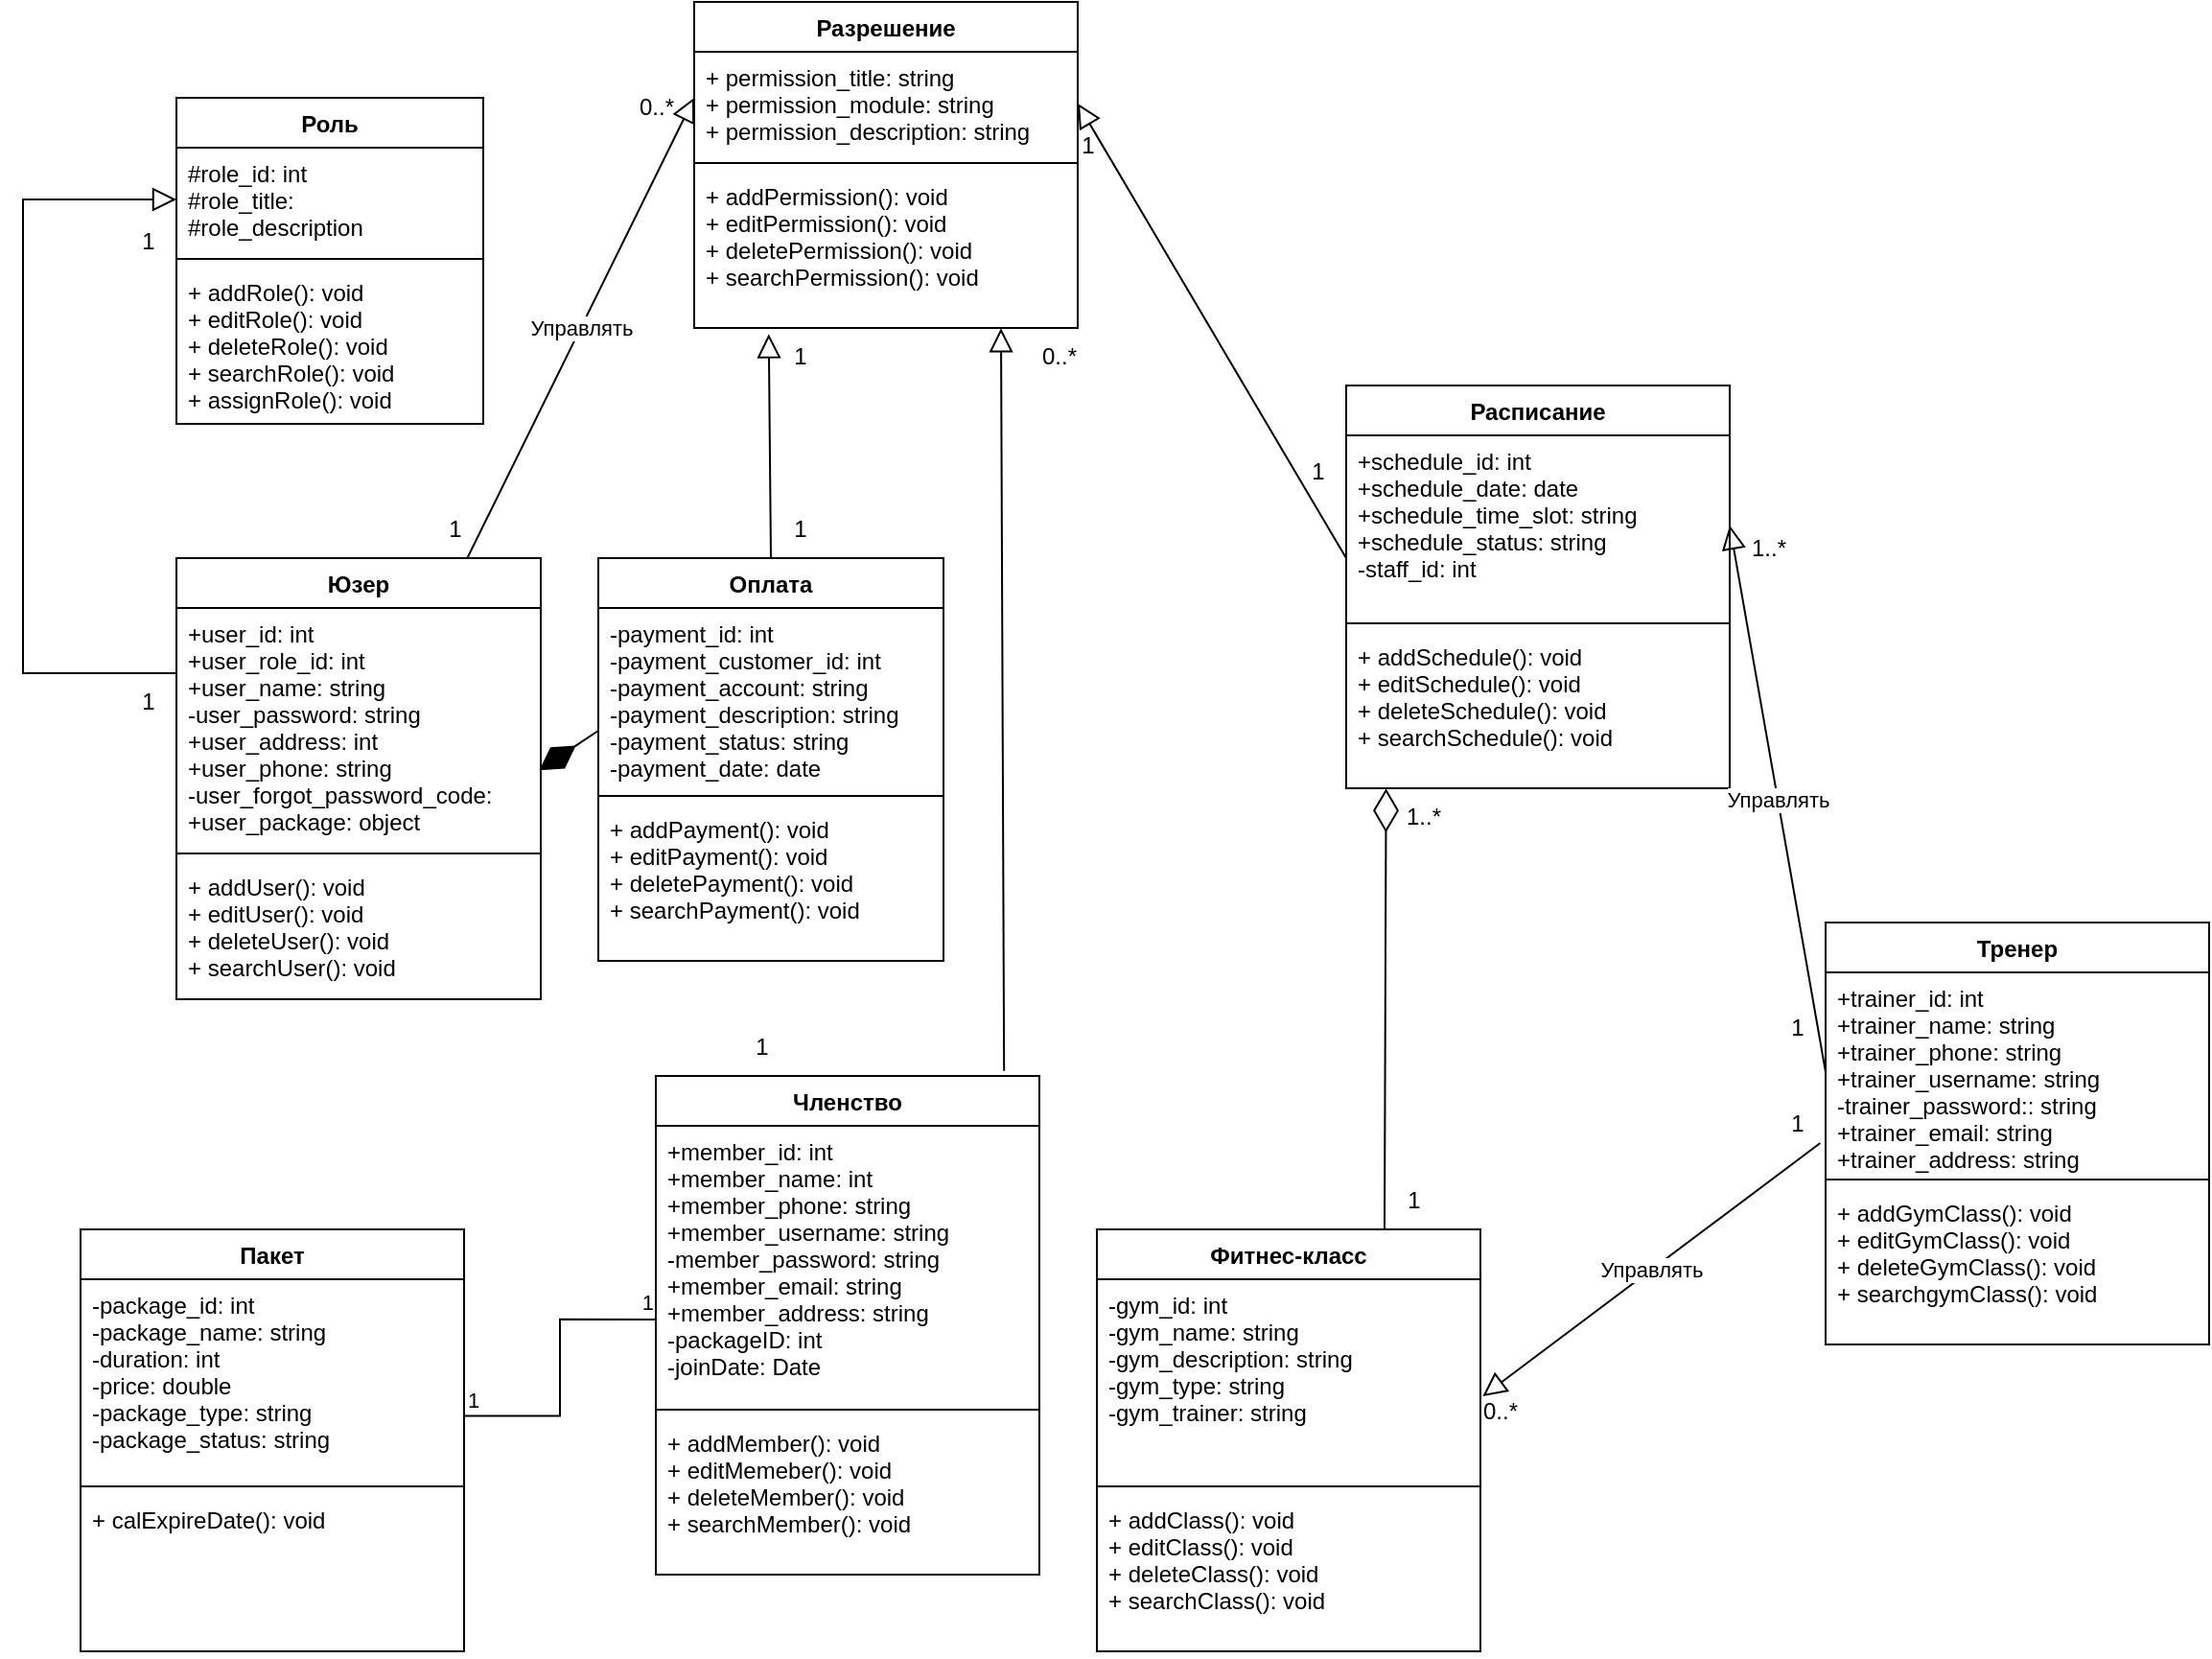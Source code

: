 <mxfile version="20.6.0" type="github">
  <diagram id="WYeUHidmFiiZNaIuLNMJ" name="Trang-1">
    <mxGraphModel dx="1483" dy="881" grid="1" gridSize="10" guides="1" tooltips="1" connect="1" arrows="1" fold="1" page="1" pageScale="1" pageWidth="1200" pageHeight="1000" math="0" shadow="0">
      <root>
        <mxCell id="0" />
        <mxCell id="1" parent="0" />
        <mxCell id="-pLYyJbbYM-8aUXMgN09-1" value="Роль" style="swimlane;fontStyle=1;align=center;verticalAlign=top;childLayout=stackLayout;horizontal=1;startSize=26;horizontalStack=0;resizeParent=1;resizeParentMax=0;resizeLast=0;collapsible=1;marginBottom=0;" parent="1" vertex="1">
          <mxGeometry x="120" y="100" width="160" height="170" as="geometry" />
        </mxCell>
        <mxCell id="-pLYyJbbYM-8aUXMgN09-2" value="#role_id: int&#xa;#role_title:&#xa;#role_description&#xa;" style="text;strokeColor=none;fillColor=none;align=left;verticalAlign=top;spacingLeft=4;spacingRight=4;overflow=hidden;rotatable=0;points=[[0,0.5],[1,0.5]];portConstraint=eastwest;" parent="-pLYyJbbYM-8aUXMgN09-1" vertex="1">
          <mxGeometry y="26" width="160" height="54" as="geometry" />
        </mxCell>
        <mxCell id="-pLYyJbbYM-8aUXMgN09-3" value="" style="line;strokeWidth=1;fillColor=none;align=left;verticalAlign=middle;spacingTop=-1;spacingLeft=3;spacingRight=3;rotatable=0;labelPosition=right;points=[];portConstraint=eastwest;strokeColor=inherit;" parent="-pLYyJbbYM-8aUXMgN09-1" vertex="1">
          <mxGeometry y="80" width="160" height="8" as="geometry" />
        </mxCell>
        <mxCell id="-pLYyJbbYM-8aUXMgN09-4" value="+ addRole(): void&#xa;+ editRole(): void&#xa;+ deleteRole(): void&#xa;+ searchRole(): void&#xa;+ assignRole(): void" style="text;strokeColor=none;fillColor=none;align=left;verticalAlign=top;spacingLeft=4;spacingRight=4;overflow=hidden;rotatable=0;points=[[0,0.5],[1,0.5]];portConstraint=eastwest;" parent="-pLYyJbbYM-8aUXMgN09-1" vertex="1">
          <mxGeometry y="88" width="160" height="82" as="geometry" />
        </mxCell>
        <mxCell id="-pLYyJbbYM-8aUXMgN09-5" value="Разрешение" style="swimlane;fontStyle=1;align=center;verticalAlign=top;childLayout=stackLayout;horizontal=1;startSize=26;horizontalStack=0;resizeParent=1;resizeParentMax=0;resizeLast=0;collapsible=1;marginBottom=0;" parent="1" vertex="1">
          <mxGeometry x="390" y="50" width="200" height="170" as="geometry" />
        </mxCell>
        <mxCell id="-pLYyJbbYM-8aUXMgN09-6" value="+ permission_title: string&#xa;+ permission_module: string&#xa;+ permission_description: string&#xa;" style="text;strokeColor=none;fillColor=none;align=left;verticalAlign=top;spacingLeft=4;spacingRight=4;overflow=hidden;rotatable=0;points=[[0,0.5],[1,0.5]];portConstraint=eastwest;" parent="-pLYyJbbYM-8aUXMgN09-5" vertex="1">
          <mxGeometry y="26" width="200" height="54" as="geometry" />
        </mxCell>
        <mxCell id="-pLYyJbbYM-8aUXMgN09-7" value="" style="line;strokeWidth=1;fillColor=none;align=left;verticalAlign=middle;spacingTop=-1;spacingLeft=3;spacingRight=3;rotatable=0;labelPosition=right;points=[];portConstraint=eastwest;strokeColor=inherit;" parent="-pLYyJbbYM-8aUXMgN09-5" vertex="1">
          <mxGeometry y="80" width="200" height="8" as="geometry" />
        </mxCell>
        <mxCell id="-pLYyJbbYM-8aUXMgN09-8" value="+ addPermission(): void&#xa;+ editPermission(): void&#xa;+ deletePermission(): void&#xa;+ searchPermission(): void" style="text;strokeColor=none;fillColor=none;align=left;verticalAlign=top;spacingLeft=4;spacingRight=4;overflow=hidden;rotatable=0;points=[[0,0.5],[1,0.5]];portConstraint=eastwest;" parent="-pLYyJbbYM-8aUXMgN09-5" vertex="1">
          <mxGeometry y="88" width="200" height="82" as="geometry" />
        </mxCell>
        <mxCell id="-pLYyJbbYM-8aUXMgN09-11" value="Управлять" style="endArrow=block;endFill=0;html=1;rounded=0;entryX=0;entryY=0.5;entryDx=0;entryDy=0;endSize=10;" parent="1" edge="1" source="-pLYyJbbYM-8aUXMgN09-13">
          <mxGeometry width="160" relative="1" as="geometry">
            <mxPoint x="310" y="450" as="sourcePoint" />
            <mxPoint x="390" y="100" as="targetPoint" />
            <Array as="points" />
          </mxGeometry>
        </mxCell>
        <mxCell id="-pLYyJbbYM-8aUXMgN09-13" value="Юзер" style="swimlane;fontStyle=1;align=center;verticalAlign=top;childLayout=stackLayout;horizontal=1;startSize=26;horizontalStack=0;resizeParent=1;resizeParentMax=0;resizeLast=0;collapsible=1;marginBottom=0;" parent="1" vertex="1">
          <mxGeometry x="120" y="340" width="190" height="230" as="geometry" />
        </mxCell>
        <mxCell id="-pLYyJbbYM-8aUXMgN09-14" value="+user_id: int&#xa;+user_role_id: int&#xa;+user_name: string&#xa;-user_password: string&#xa;+user_address: int&#xa;+user_phone: string&#xa;-user_forgot_password_code: &#xa;+user_package: object&#xa;" style="text;strokeColor=none;fillColor=none;align=left;verticalAlign=top;spacingLeft=4;spacingRight=4;overflow=hidden;rotatable=0;points=[[0,0.5],[1,0.5]];portConstraint=eastwest;" parent="-pLYyJbbYM-8aUXMgN09-13" vertex="1">
          <mxGeometry y="26" width="190" height="124" as="geometry" />
        </mxCell>
        <mxCell id="-pLYyJbbYM-8aUXMgN09-12" value="" style="endArrow=block;endFill=0;html=1;rounded=0;exitX=1;exitY=0.5;exitDx=0;exitDy=0;entryX=0;entryY=0.5;entryDx=0;entryDy=0;endSize=10;" parent="-pLYyJbbYM-8aUXMgN09-13" target="-pLYyJbbYM-8aUXMgN09-2" edge="1">
          <mxGeometry width="160" relative="1" as="geometry">
            <mxPoint y="60" as="sourcePoint" />
            <mxPoint x="100" y="-70" as="targetPoint" />
            <Array as="points">
              <mxPoint x="-80" y="60" />
              <mxPoint x="-80" y="-187" />
            </Array>
          </mxGeometry>
        </mxCell>
        <mxCell id="-pLYyJbbYM-8aUXMgN09-15" value="" style="line;strokeWidth=1;fillColor=none;align=left;verticalAlign=middle;spacingTop=-1;spacingLeft=3;spacingRight=3;rotatable=0;labelPosition=right;points=[];portConstraint=eastwest;strokeColor=inherit;" parent="-pLYyJbbYM-8aUXMgN09-13" vertex="1">
          <mxGeometry y="150" width="190" height="8" as="geometry" />
        </mxCell>
        <mxCell id="-pLYyJbbYM-8aUXMgN09-16" value="+ addUser(): void&#xa;+ editUser(): void&#xa;+ deleteUser(): void&#xa;+ searchUser(): void" style="text;strokeColor=none;fillColor=none;align=left;verticalAlign=top;spacingLeft=4;spacingRight=4;overflow=hidden;rotatable=0;points=[[0,0.5],[1,0.5]];portConstraint=eastwest;" parent="-pLYyJbbYM-8aUXMgN09-13" vertex="1">
          <mxGeometry y="158" width="190" height="72" as="geometry" />
        </mxCell>
        <mxCell id="NXQbgoOT6J30_Qj2V6Mh-7" value="Членство" style="swimlane;fontStyle=1;align=center;verticalAlign=top;childLayout=stackLayout;horizontal=1;startSize=26;horizontalStack=0;resizeParent=1;resizeParentMax=0;resizeLast=0;collapsible=1;marginBottom=0;" vertex="1" parent="1">
          <mxGeometry x="370" y="610" width="200" height="260" as="geometry" />
        </mxCell>
        <mxCell id="NXQbgoOT6J30_Qj2V6Mh-8" value="+member_id: int&#xa;+member_name: int&#xa;+member_phone: string&#xa;+member_username: string&#xa;-member_password: string&#xa;+member_email: string&#xa;+member_address: string &#xa;-packageID: int&#xa;-joinDate: Date" style="text;strokeColor=none;fillColor=none;align=left;verticalAlign=top;spacingLeft=4;spacingRight=4;overflow=hidden;rotatable=0;points=[[0,0.5],[1,0.5]];portConstraint=eastwest;" vertex="1" parent="NXQbgoOT6J30_Qj2V6Mh-7">
          <mxGeometry y="26" width="200" height="144" as="geometry" />
        </mxCell>
        <mxCell id="NXQbgoOT6J30_Qj2V6Mh-9" value="" style="line;strokeWidth=1;fillColor=none;align=left;verticalAlign=middle;spacingTop=-1;spacingLeft=3;spacingRight=3;rotatable=0;labelPosition=right;points=[];portConstraint=eastwest;strokeColor=inherit;" vertex="1" parent="NXQbgoOT6J30_Qj2V6Mh-7">
          <mxGeometry y="170" width="200" height="8" as="geometry" />
        </mxCell>
        <mxCell id="NXQbgoOT6J30_Qj2V6Mh-10" value="+ addMember(): void&#xa;+ editMemeber(): void&#xa;+ deleteMember(): void&#xa;+ searchMember(): void" style="text;strokeColor=none;fillColor=none;align=left;verticalAlign=top;spacingLeft=4;spacingRight=4;overflow=hidden;rotatable=0;points=[[0,0.5],[1,0.5]];portConstraint=eastwest;" vertex="1" parent="NXQbgoOT6J30_Qj2V6Mh-7">
          <mxGeometry y="178" width="200" height="82" as="geometry" />
        </mxCell>
        <mxCell id="NXQbgoOT6J30_Qj2V6Mh-12" value="Пакет" style="swimlane;fontStyle=1;align=center;verticalAlign=top;childLayout=stackLayout;horizontal=1;startSize=26;horizontalStack=0;resizeParent=1;resizeParentMax=0;resizeLast=0;collapsible=1;marginBottom=0;" vertex="1" parent="1">
          <mxGeometry x="70" y="690" width="200" height="220" as="geometry" />
        </mxCell>
        <mxCell id="NXQbgoOT6J30_Qj2V6Mh-13" value="-package_id: int&#xa;-package_name: string&#xa;-duration: int&#xa;-price: double&#xa;-package_type: string&#xa;-package_status: string" style="text;strokeColor=none;fillColor=none;align=left;verticalAlign=top;spacingLeft=4;spacingRight=4;overflow=hidden;rotatable=0;points=[[0,0.5],[1,0.5]];portConstraint=eastwest;" vertex="1" parent="NXQbgoOT6J30_Qj2V6Mh-12">
          <mxGeometry y="26" width="200" height="104" as="geometry" />
        </mxCell>
        <mxCell id="NXQbgoOT6J30_Qj2V6Mh-14" value="" style="line;strokeWidth=1;fillColor=none;align=left;verticalAlign=middle;spacingTop=-1;spacingLeft=3;spacingRight=3;rotatable=0;labelPosition=right;points=[];portConstraint=eastwest;strokeColor=inherit;" vertex="1" parent="NXQbgoOT6J30_Qj2V6Mh-12">
          <mxGeometry y="130" width="200" height="8" as="geometry" />
        </mxCell>
        <mxCell id="NXQbgoOT6J30_Qj2V6Mh-15" value="+ calExpireDate(): void" style="text;strokeColor=none;fillColor=none;align=left;verticalAlign=top;spacingLeft=4;spacingRight=4;overflow=hidden;rotatable=0;points=[[0,0.5],[1,0.5]];portConstraint=eastwest;" vertex="1" parent="NXQbgoOT6J30_Qj2V6Mh-12">
          <mxGeometry y="138" width="200" height="82" as="geometry" />
        </mxCell>
        <mxCell id="NXQbgoOT6J30_Qj2V6Mh-17" value="" style="endArrow=none;html=1;edgeStyle=orthogonalEdgeStyle;rounded=0;exitX=1;exitY=0.685;exitDx=0;exitDy=0;exitPerimeter=0;entryX=-0.002;entryY=0.701;entryDx=0;entryDy=0;entryPerimeter=0;" edge="1" parent="1" source="NXQbgoOT6J30_Qj2V6Mh-13" target="NXQbgoOT6J30_Qj2V6Mh-8">
          <mxGeometry relative="1" as="geometry">
            <mxPoint x="300" y="750" as="sourcePoint" />
            <mxPoint x="460" y="750" as="targetPoint" />
          </mxGeometry>
        </mxCell>
        <mxCell id="NXQbgoOT6J30_Qj2V6Mh-18" value="1" style="edgeLabel;resizable=0;html=1;align=left;verticalAlign=bottom;" connectable="0" vertex="1" parent="NXQbgoOT6J30_Qj2V6Mh-17">
          <mxGeometry x="-1" relative="1" as="geometry" />
        </mxCell>
        <mxCell id="NXQbgoOT6J30_Qj2V6Mh-19" value="1" style="edgeLabel;resizable=0;html=1;align=right;verticalAlign=bottom;" connectable="0" vertex="1" parent="NXQbgoOT6J30_Qj2V6Mh-17">
          <mxGeometry x="1" relative="1" as="geometry" />
        </mxCell>
        <mxCell id="NXQbgoOT6J30_Qj2V6Mh-20" value="" style="endArrow=block;endFill=0;html=1;rounded=0;exitX=0.908;exitY=-0.01;exitDx=0;exitDy=0;entryX=0.8;entryY=1.002;entryDx=0;entryDy=0;entryPerimeter=0;exitPerimeter=0;endSize=10;" edge="1" parent="1" source="NXQbgoOT6J30_Qj2V6Mh-7" target="-pLYyJbbYM-8aUXMgN09-8">
          <mxGeometry width="160" relative="1" as="geometry">
            <mxPoint x="360" y="450" as="sourcePoint" />
            <mxPoint x="520" y="450" as="targetPoint" />
          </mxGeometry>
        </mxCell>
        <mxCell id="NXQbgoOT6J30_Qj2V6Mh-21" value="Расписание" style="swimlane;fontStyle=1;align=center;verticalAlign=top;childLayout=stackLayout;horizontal=1;startSize=26;horizontalStack=0;resizeParent=1;resizeParentMax=0;resizeLast=0;collapsible=1;marginBottom=0;" vertex="1" parent="1">
          <mxGeometry x="730" y="250" width="200" height="210" as="geometry" />
        </mxCell>
        <mxCell id="NXQbgoOT6J30_Qj2V6Mh-22" value="+schedule_id: int&#xa;+schedule_date: date&#xa;+schedule_time_slot: string&#xa;+schedule_status: string&#xa;-staff_id: int" style="text;strokeColor=none;fillColor=none;align=left;verticalAlign=top;spacingLeft=4;spacingRight=4;overflow=hidden;rotatable=0;points=[[0,0.5],[1,0.5]];portConstraint=eastwest;" vertex="1" parent="NXQbgoOT6J30_Qj2V6Mh-21">
          <mxGeometry y="26" width="200" height="94" as="geometry" />
        </mxCell>
        <mxCell id="NXQbgoOT6J30_Qj2V6Mh-23" value="" style="line;strokeWidth=1;fillColor=none;align=left;verticalAlign=middle;spacingTop=-1;spacingLeft=3;spacingRight=3;rotatable=0;labelPosition=right;points=[];portConstraint=eastwest;strokeColor=inherit;" vertex="1" parent="NXQbgoOT6J30_Qj2V6Mh-21">
          <mxGeometry y="120" width="200" height="8" as="geometry" />
        </mxCell>
        <mxCell id="NXQbgoOT6J30_Qj2V6Mh-24" value="+ addSchedule(): void&#xa;+ editSchedule(): void&#xa;+ deleteSchedule(): void&#xa;+ searchSchedule(): void" style="text;strokeColor=none;fillColor=none;align=left;verticalAlign=top;spacingLeft=4;spacingRight=4;overflow=hidden;rotatable=0;points=[[0,0.5],[1,0.5]];portConstraint=eastwest;" vertex="1" parent="NXQbgoOT6J30_Qj2V6Mh-21">
          <mxGeometry y="128" width="200" height="82" as="geometry" />
        </mxCell>
        <mxCell id="NXQbgoOT6J30_Qj2V6Mh-30" value="Фитнес-класс" style="swimlane;fontStyle=1;align=center;verticalAlign=top;childLayout=stackLayout;horizontal=1;startSize=26;horizontalStack=0;resizeParent=1;resizeParentMax=0;resizeLast=0;collapsible=1;marginBottom=0;" vertex="1" parent="1">
          <mxGeometry x="600" y="690" width="200" height="220" as="geometry" />
        </mxCell>
        <mxCell id="NXQbgoOT6J30_Qj2V6Mh-31" value="-gym_id: int&#xa;-gym_name: string&#xa;-gym_description: string&#xa;-gym_type: string&#xa;-gym_trainer: string" style="text;strokeColor=none;fillColor=none;align=left;verticalAlign=top;spacingLeft=4;spacingRight=4;overflow=hidden;rotatable=0;points=[[0,0.5],[1,0.5]];portConstraint=eastwest;" vertex="1" parent="NXQbgoOT6J30_Qj2V6Mh-30">
          <mxGeometry y="26" width="200" height="104" as="geometry" />
        </mxCell>
        <mxCell id="NXQbgoOT6J30_Qj2V6Mh-32" value="" style="line;strokeWidth=1;fillColor=none;align=left;verticalAlign=middle;spacingTop=-1;spacingLeft=3;spacingRight=3;rotatable=0;labelPosition=right;points=[];portConstraint=eastwest;strokeColor=inherit;" vertex="1" parent="NXQbgoOT6J30_Qj2V6Mh-30">
          <mxGeometry y="130" width="200" height="8" as="geometry" />
        </mxCell>
        <mxCell id="NXQbgoOT6J30_Qj2V6Mh-33" value="+ addClass(): void&#xa;+ editClass(): void&#xa;+ deleteClass(): void&#xa;+ searchClass(): void" style="text;strokeColor=none;fillColor=none;align=left;verticalAlign=top;spacingLeft=4;spacingRight=4;overflow=hidden;rotatable=0;points=[[0,0.5],[1,0.5]];portConstraint=eastwest;" vertex="1" parent="NXQbgoOT6J30_Qj2V6Mh-30">
          <mxGeometry y="138" width="200" height="82" as="geometry" />
        </mxCell>
        <mxCell id="NXQbgoOT6J30_Qj2V6Mh-35" value="Оплата" style="swimlane;fontStyle=1;align=center;verticalAlign=top;childLayout=stackLayout;horizontal=1;startSize=26;horizontalStack=0;resizeParent=1;resizeParentMax=0;resizeLast=0;collapsible=1;marginBottom=0;" vertex="1" parent="1">
          <mxGeometry x="340" y="340" width="180" height="210" as="geometry" />
        </mxCell>
        <mxCell id="NXQbgoOT6J30_Qj2V6Mh-36" value="-payment_id: int&#xa;-payment_customer_id: int&#xa;-payment_account: string&#xa;-payment_description: string&#xa;-payment_status: string&#xa;-payment_date: date" style="text;strokeColor=none;fillColor=none;align=left;verticalAlign=top;spacingLeft=4;spacingRight=4;overflow=hidden;rotatable=0;points=[[0,0.5],[1,0.5]];portConstraint=eastwest;" vertex="1" parent="NXQbgoOT6J30_Qj2V6Mh-35">
          <mxGeometry y="26" width="180" height="94" as="geometry" />
        </mxCell>
        <mxCell id="NXQbgoOT6J30_Qj2V6Mh-37" value="" style="line;strokeWidth=1;fillColor=none;align=left;verticalAlign=middle;spacingTop=-1;spacingLeft=3;spacingRight=3;rotatable=0;labelPosition=right;points=[];portConstraint=eastwest;strokeColor=inherit;" vertex="1" parent="NXQbgoOT6J30_Qj2V6Mh-35">
          <mxGeometry y="120" width="180" height="8" as="geometry" />
        </mxCell>
        <mxCell id="NXQbgoOT6J30_Qj2V6Mh-38" value="+ addPayment(): void&#xa;+ editPayment(): void&#xa;+ deletePayment(): void&#xa;+ searchPayment(): void" style="text;strokeColor=none;fillColor=none;align=left;verticalAlign=top;spacingLeft=4;spacingRight=4;overflow=hidden;rotatable=0;points=[[0,0.5],[1,0.5]];portConstraint=eastwest;" vertex="1" parent="NXQbgoOT6J30_Qj2V6Mh-35">
          <mxGeometry y="128" width="180" height="82" as="geometry" />
        </mxCell>
        <mxCell id="NXQbgoOT6J30_Qj2V6Mh-39" value="" style="endArrow=block;endFill=0;html=1;rounded=0;entryX=1;entryY=0.5;entryDx=0;entryDy=0;exitX=0;exitY=0.681;exitDx=0;exitDy=0;exitPerimeter=0;endSize=10;" edge="1" parent="1" source="NXQbgoOT6J30_Qj2V6Mh-22" target="-pLYyJbbYM-8aUXMgN09-6">
          <mxGeometry width="160" relative="1" as="geometry">
            <mxPoint x="710" y="200" as="sourcePoint" />
            <mxPoint x="640" y="350" as="targetPoint" />
          </mxGeometry>
        </mxCell>
        <mxCell id="NXQbgoOT6J30_Qj2V6Mh-40" value="Тренер" style="swimlane;fontStyle=1;align=center;verticalAlign=top;childLayout=stackLayout;horizontal=1;startSize=26;horizontalStack=0;resizeParent=1;resizeParentMax=0;resizeLast=0;collapsible=1;marginBottom=0;" vertex="1" parent="1">
          <mxGeometry x="980" y="530" width="200" height="220" as="geometry" />
        </mxCell>
        <mxCell id="NXQbgoOT6J30_Qj2V6Mh-41" value="+trainer_id: int&#xa;+trainer_name: string&#xa;+trainer_phone: string&#xa;+trainer_username: string&#xa;-trainer_password:: string&#xa;+trainer_email: string&#xa;+trainer_address: string" style="text;strokeColor=none;fillColor=none;align=left;verticalAlign=top;spacingLeft=4;spacingRight=4;overflow=hidden;rotatable=0;points=[[0,0.5],[1,0.5]];portConstraint=eastwest;" vertex="1" parent="NXQbgoOT6J30_Qj2V6Mh-40">
          <mxGeometry y="26" width="200" height="104" as="geometry" />
        </mxCell>
        <mxCell id="NXQbgoOT6J30_Qj2V6Mh-42" value="" style="line;strokeWidth=1;fillColor=none;align=left;verticalAlign=middle;spacingTop=-1;spacingLeft=3;spacingRight=3;rotatable=0;labelPosition=right;points=[];portConstraint=eastwest;strokeColor=inherit;" vertex="1" parent="NXQbgoOT6J30_Qj2V6Mh-40">
          <mxGeometry y="130" width="200" height="8" as="geometry" />
        </mxCell>
        <mxCell id="NXQbgoOT6J30_Qj2V6Mh-43" value="+ addGymClass(): void&#xa;+ editGymClass(): void&#xa;+ deleteGymClass(): void&#xa;+ searchgymClass(): void" style="text;strokeColor=none;fillColor=none;align=left;verticalAlign=top;spacingLeft=4;spacingRight=4;overflow=hidden;rotatable=0;points=[[0,0.5],[1,0.5]];portConstraint=eastwest;" vertex="1" parent="NXQbgoOT6J30_Qj2V6Mh-40">
          <mxGeometry y="138" width="200" height="82" as="geometry" />
        </mxCell>
        <mxCell id="NXQbgoOT6J30_Qj2V6Mh-44" value="Управлять" style="endArrow=block;endFill=0;html=1;rounded=0;exitX=0;exitY=0.5;exitDx=0;exitDy=0;entryX=1;entryY=0.5;entryDx=0;entryDy=0;endSize=10;" edge="1" parent="1" source="NXQbgoOT6J30_Qj2V6Mh-41" target="NXQbgoOT6J30_Qj2V6Mh-22">
          <mxGeometry width="160" relative="1" as="geometry">
            <mxPoint x="470" y="650" as="sourcePoint" />
            <mxPoint x="630" y="650" as="targetPoint" />
          </mxGeometry>
        </mxCell>
        <mxCell id="NXQbgoOT6J30_Qj2V6Mh-45" value="Управлять" style="endArrow=block;endFill=0;html=1;rounded=0;exitX=-0.014;exitY=0.856;exitDx=0;exitDy=0;exitPerimeter=0;entryX=1.006;entryY=0.587;entryDx=0;entryDy=0;entryPerimeter=0;endSize=10;" edge="1" parent="1" source="NXQbgoOT6J30_Qj2V6Mh-41" target="NXQbgoOT6J30_Qj2V6Mh-31">
          <mxGeometry width="160" relative="1" as="geometry">
            <mxPoint x="470" y="650" as="sourcePoint" />
            <mxPoint x="630" y="650" as="targetPoint" />
          </mxGeometry>
        </mxCell>
        <mxCell id="NXQbgoOT6J30_Qj2V6Mh-46" value="1" style="text;html=1;resizable=0;autosize=1;align=center;verticalAlign=middle;points=[];fillColor=none;strokeColor=none;rounded=0;" vertex="1" parent="1">
          <mxGeometry x="950" y="570" width="30" height="30" as="geometry" />
        </mxCell>
        <mxCell id="NXQbgoOT6J30_Qj2V6Mh-47" value="0..*" style="text;html=1;resizable=0;autosize=1;align=center;verticalAlign=middle;points=[];fillColor=none;strokeColor=none;rounded=0;" vertex="1" parent="1">
          <mxGeometry x="790" y="770" width="40" height="30" as="geometry" />
        </mxCell>
        <mxCell id="NXQbgoOT6J30_Qj2V6Mh-48" value="1" style="text;html=1;resizable=0;autosize=1;align=center;verticalAlign=middle;points=[];fillColor=none;strokeColor=none;rounded=0;" vertex="1" parent="1">
          <mxGeometry x="950" y="620" width="30" height="30" as="geometry" />
        </mxCell>
        <mxCell id="NXQbgoOT6J30_Qj2V6Mh-49" value="1..*" style="text;html=1;resizable=0;autosize=1;align=center;verticalAlign=middle;points=[];fillColor=none;strokeColor=none;rounded=0;" vertex="1" parent="1">
          <mxGeometry x="930" y="320" width="40" height="30" as="geometry" />
        </mxCell>
        <mxCell id="NXQbgoOT6J30_Qj2V6Mh-50" value="1" style="text;html=1;resizable=0;autosize=1;align=center;verticalAlign=middle;points=[];fillColor=none;strokeColor=none;rounded=0;" vertex="1" parent="1">
          <mxGeometry x="750" y="660" width="30" height="30" as="geometry" />
        </mxCell>
        <mxCell id="NXQbgoOT6J30_Qj2V6Mh-51" value="1..*" style="text;html=1;resizable=0;autosize=1;align=center;verticalAlign=middle;points=[];fillColor=none;strokeColor=none;rounded=0;" vertex="1" parent="1">
          <mxGeometry x="750" y="460" width="40" height="30" as="geometry" />
        </mxCell>
        <mxCell id="NXQbgoOT6J30_Qj2V6Mh-52" value="1" style="text;html=1;resizable=0;autosize=1;align=center;verticalAlign=middle;points=[];fillColor=none;strokeColor=none;rounded=0;" vertex="1" parent="1">
          <mxGeometry x="250" y="310" width="30" height="30" as="geometry" />
        </mxCell>
        <mxCell id="NXQbgoOT6J30_Qj2V6Mh-53" value="0..*" style="text;html=1;resizable=0;autosize=1;align=center;verticalAlign=middle;points=[];fillColor=none;strokeColor=none;rounded=0;" vertex="1" parent="1">
          <mxGeometry x="350" y="90" width="40" height="30" as="geometry" />
        </mxCell>
        <mxCell id="NXQbgoOT6J30_Qj2V6Mh-54" value="1" style="text;html=1;resizable=0;autosize=1;align=center;verticalAlign=middle;points=[];fillColor=none;strokeColor=none;rounded=0;" vertex="1" parent="1">
          <mxGeometry x="90" y="400" width="30" height="30" as="geometry" />
        </mxCell>
        <mxCell id="NXQbgoOT6J30_Qj2V6Mh-55" value="1" style="text;html=1;resizable=0;autosize=1;align=center;verticalAlign=middle;points=[];fillColor=none;strokeColor=none;rounded=0;" vertex="1" parent="1">
          <mxGeometry x="90" y="160" width="30" height="30" as="geometry" />
        </mxCell>
        <mxCell id="NXQbgoOT6J30_Qj2V6Mh-56" value="1" style="text;html=1;resizable=0;autosize=1;align=center;verticalAlign=middle;points=[];fillColor=none;strokeColor=none;rounded=0;" vertex="1" parent="1">
          <mxGeometry x="410" y="580" width="30" height="30" as="geometry" />
        </mxCell>
        <mxCell id="NXQbgoOT6J30_Qj2V6Mh-57" value="1" style="text;html=1;resizable=0;autosize=1;align=center;verticalAlign=middle;points=[];fillColor=none;strokeColor=none;rounded=0;" vertex="1" parent="1">
          <mxGeometry x="430" y="310" width="30" height="30" as="geometry" />
        </mxCell>
        <mxCell id="NXQbgoOT6J30_Qj2V6Mh-58" value="0..*" style="text;html=1;resizable=0;autosize=1;align=center;verticalAlign=middle;points=[];fillColor=none;strokeColor=none;rounded=0;" vertex="1" parent="1">
          <mxGeometry x="560" y="220" width="40" height="30" as="geometry" />
        </mxCell>
        <mxCell id="NXQbgoOT6J30_Qj2V6Mh-59" value="1" style="text;html=1;resizable=0;autosize=1;align=center;verticalAlign=middle;points=[];fillColor=none;strokeColor=none;rounded=0;" vertex="1" parent="1">
          <mxGeometry x="700" y="280" width="30" height="30" as="geometry" />
        </mxCell>
        <mxCell id="NXQbgoOT6J30_Qj2V6Mh-60" value="1" style="text;html=1;resizable=0;autosize=1;align=center;verticalAlign=middle;points=[];fillColor=none;strokeColor=none;rounded=0;" vertex="1" parent="1">
          <mxGeometry x="580" y="110" width="30" height="30" as="geometry" />
        </mxCell>
        <mxCell id="NXQbgoOT6J30_Qj2V6Mh-61" value="" style="endArrow=diamondThin;endFill=0;html=1;rounded=0;exitX=0.75;exitY=0;exitDx=0;exitDy=0;endSize=20;entryX=0.104;entryY=1.002;entryDx=0;entryDy=0;entryPerimeter=0;" edge="1" parent="1" source="NXQbgoOT6J30_Qj2V6Mh-30" target="NXQbgoOT6J30_Qj2V6Mh-24">
          <mxGeometry width="160" relative="1" as="geometry">
            <mxPoint x="480" y="550" as="sourcePoint" />
            <mxPoint x="640" y="600" as="targetPoint" />
            <Array as="points" />
          </mxGeometry>
        </mxCell>
        <mxCell id="NXQbgoOT6J30_Qj2V6Mh-63" value="" style="endArrow=diamondThin;endFill=1;endSize=20;html=1;rounded=0;entryX=0.996;entryY=0.682;entryDx=0;entryDy=0;entryPerimeter=0;" edge="1" parent="1" target="-pLYyJbbYM-8aUXMgN09-14">
          <mxGeometry width="160" relative="1" as="geometry">
            <mxPoint x="340" y="430" as="sourcePoint" />
            <mxPoint x="640" y="460" as="targetPoint" />
          </mxGeometry>
        </mxCell>
        <mxCell id="NXQbgoOT6J30_Qj2V6Mh-65" value="" style="endArrow=block;endFill=0;html=1;rounded=0;entryX=-0.037;entryY=0.106;entryDx=0;entryDy=0;entryPerimeter=0;endSize=10;" edge="1" parent="1" target="NXQbgoOT6J30_Qj2V6Mh-66">
          <mxGeometry width="160" relative="1" as="geometry">
            <mxPoint x="430" y="340" as="sourcePoint" />
            <mxPoint x="470" y="150" as="targetPoint" />
          </mxGeometry>
        </mxCell>
        <mxCell id="NXQbgoOT6J30_Qj2V6Mh-66" value="1" style="text;html=1;resizable=0;autosize=1;align=center;verticalAlign=middle;points=[];fillColor=none;strokeColor=none;rounded=0;" vertex="1" parent="1">
          <mxGeometry x="430" y="220" width="30" height="30" as="geometry" />
        </mxCell>
      </root>
    </mxGraphModel>
  </diagram>
</mxfile>
